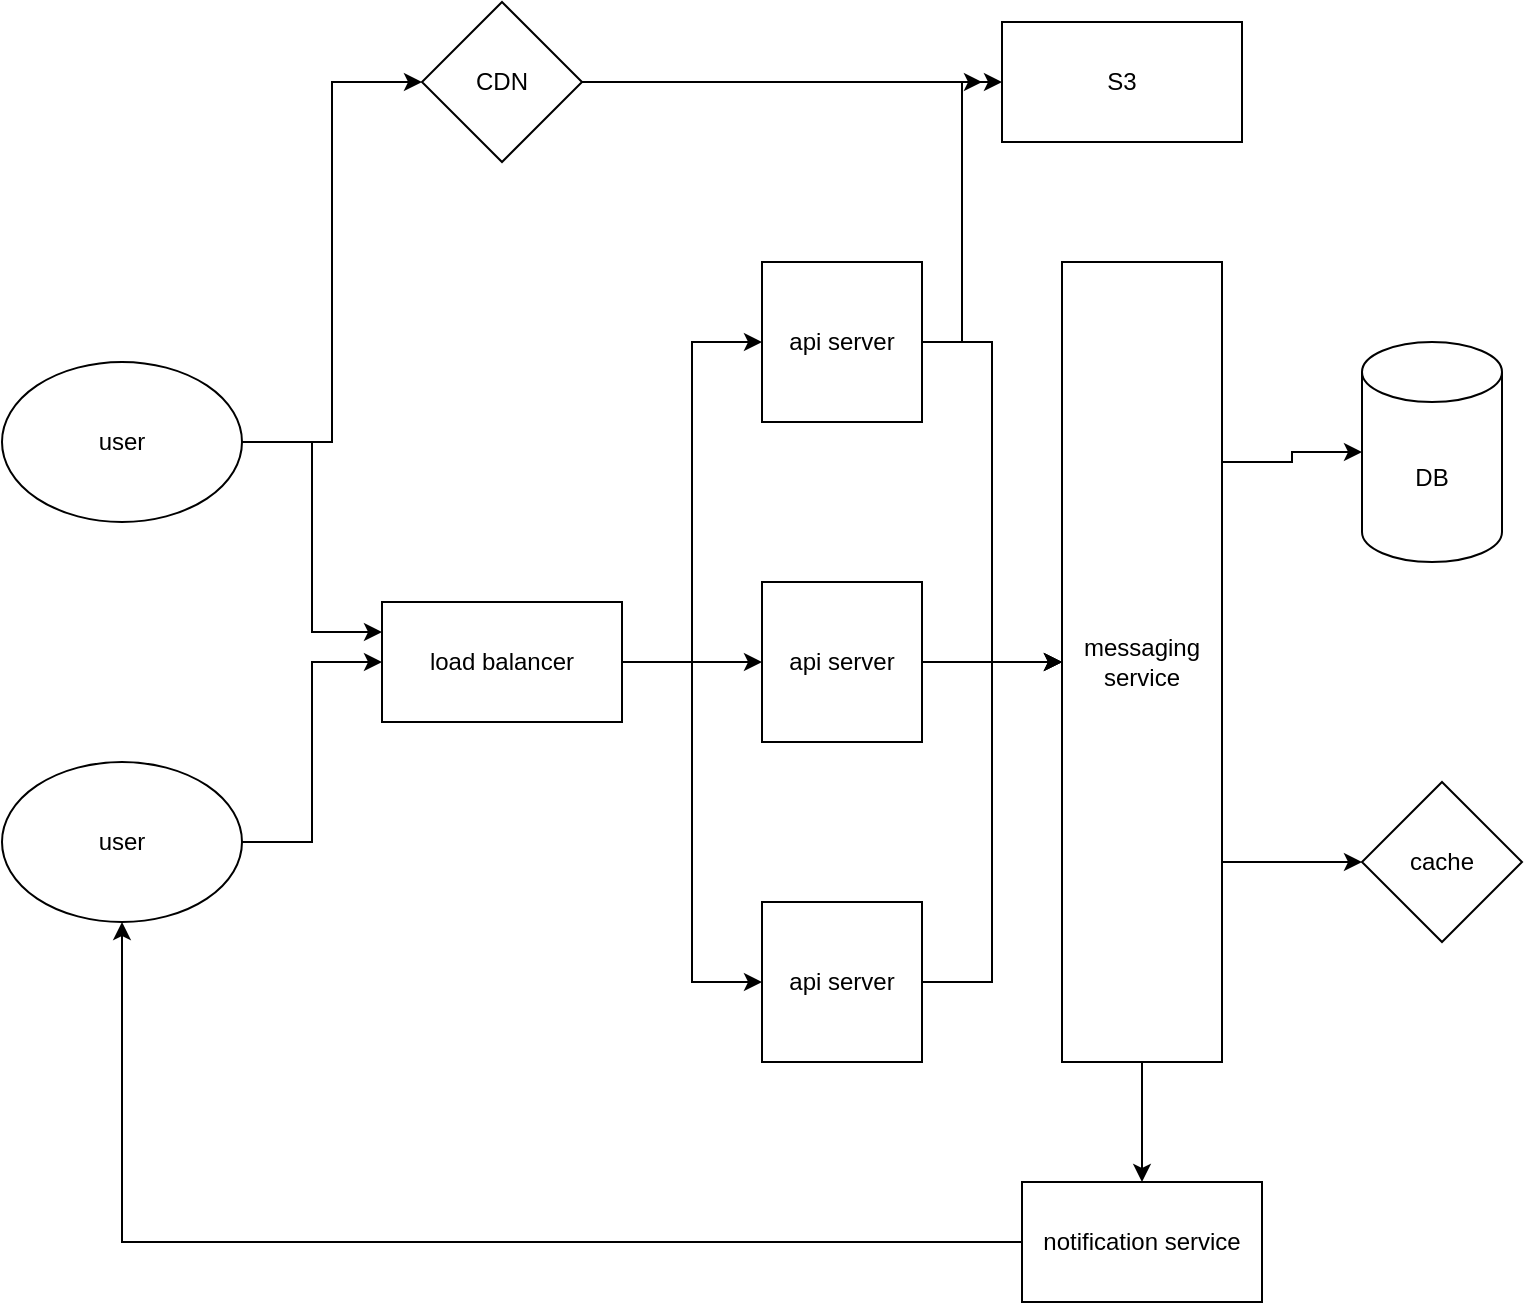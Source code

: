 <mxfile version="24.6.2" type="device">
  <diagram name="Page-1" id="k7vMvwcZrxebOX0wooAK">
    <mxGraphModel dx="1306" dy="826" grid="1" gridSize="10" guides="1" tooltips="1" connect="1" arrows="1" fold="1" page="1" pageScale="1" pageWidth="827" pageHeight="1169" math="0" shadow="0">
      <root>
        <mxCell id="0" />
        <mxCell id="1" parent="0" />
        <mxCell id="QId_3jVT4EkfqwvEsrNk-15" style="edgeStyle=orthogonalEdgeStyle;rounded=0;orthogonalLoop=1;jettySize=auto;html=1;exitX=1;exitY=0.5;exitDx=0;exitDy=0;entryX=0;entryY=0.25;entryDx=0;entryDy=0;" edge="1" parent="1" source="QId_3jVT4EkfqwvEsrNk-1" target="QId_3jVT4EkfqwvEsrNk-3">
          <mxGeometry relative="1" as="geometry" />
        </mxCell>
        <mxCell id="QId_3jVT4EkfqwvEsrNk-33" style="edgeStyle=orthogonalEdgeStyle;rounded=0;orthogonalLoop=1;jettySize=auto;html=1;entryX=0;entryY=0.5;entryDx=0;entryDy=0;" edge="1" parent="1" source="QId_3jVT4EkfqwvEsrNk-1" target="QId_3jVT4EkfqwvEsrNk-14">
          <mxGeometry relative="1" as="geometry" />
        </mxCell>
        <mxCell id="QId_3jVT4EkfqwvEsrNk-1" value="user" style="ellipse;whiteSpace=wrap;html=1;" vertex="1" parent="1">
          <mxGeometry x="20" y="210" width="120" height="80" as="geometry" />
        </mxCell>
        <mxCell id="QId_3jVT4EkfqwvEsrNk-18" style="edgeStyle=orthogonalEdgeStyle;rounded=0;orthogonalLoop=1;jettySize=auto;html=1;exitX=1;exitY=0.5;exitDx=0;exitDy=0;entryX=0;entryY=0.5;entryDx=0;entryDy=0;" edge="1" parent="1" source="QId_3jVT4EkfqwvEsrNk-2" target="QId_3jVT4EkfqwvEsrNk-3">
          <mxGeometry relative="1" as="geometry" />
        </mxCell>
        <mxCell id="QId_3jVT4EkfqwvEsrNk-2" value="user" style="ellipse;whiteSpace=wrap;html=1;" vertex="1" parent="1">
          <mxGeometry x="20" y="410" width="120" height="80" as="geometry" />
        </mxCell>
        <mxCell id="QId_3jVT4EkfqwvEsrNk-19" style="edgeStyle=orthogonalEdgeStyle;rounded=0;orthogonalLoop=1;jettySize=auto;html=1;entryX=0;entryY=0.5;entryDx=0;entryDy=0;" edge="1" parent="1" source="QId_3jVT4EkfqwvEsrNk-3" target="QId_3jVT4EkfqwvEsrNk-4">
          <mxGeometry relative="1" as="geometry" />
        </mxCell>
        <mxCell id="QId_3jVT4EkfqwvEsrNk-20" style="edgeStyle=orthogonalEdgeStyle;rounded=0;orthogonalLoop=1;jettySize=auto;html=1;entryX=0;entryY=0.5;entryDx=0;entryDy=0;" edge="1" parent="1" source="QId_3jVT4EkfqwvEsrNk-3" target="QId_3jVT4EkfqwvEsrNk-5">
          <mxGeometry relative="1" as="geometry" />
        </mxCell>
        <mxCell id="QId_3jVT4EkfqwvEsrNk-21" style="edgeStyle=orthogonalEdgeStyle;rounded=0;orthogonalLoop=1;jettySize=auto;html=1;entryX=0;entryY=0.5;entryDx=0;entryDy=0;" edge="1" parent="1" source="QId_3jVT4EkfqwvEsrNk-3" target="QId_3jVT4EkfqwvEsrNk-6">
          <mxGeometry relative="1" as="geometry" />
        </mxCell>
        <mxCell id="QId_3jVT4EkfqwvEsrNk-3" value="load balancer" style="rounded=0;whiteSpace=wrap;html=1;" vertex="1" parent="1">
          <mxGeometry x="210" y="330" width="120" height="60" as="geometry" />
        </mxCell>
        <mxCell id="QId_3jVT4EkfqwvEsrNk-22" style="edgeStyle=orthogonalEdgeStyle;rounded=0;orthogonalLoop=1;jettySize=auto;html=1;entryX=0;entryY=0.5;entryDx=0;entryDy=0;" edge="1" parent="1" source="QId_3jVT4EkfqwvEsrNk-4" target="QId_3jVT4EkfqwvEsrNk-8">
          <mxGeometry relative="1" as="geometry" />
        </mxCell>
        <mxCell id="QId_3jVT4EkfqwvEsrNk-29" style="edgeStyle=orthogonalEdgeStyle;rounded=0;orthogonalLoop=1;jettySize=auto;html=1;entryX=0;entryY=0.5;entryDx=0;entryDy=0;" edge="1" parent="1" source="QId_3jVT4EkfqwvEsrNk-4" target="QId_3jVT4EkfqwvEsrNk-12">
          <mxGeometry relative="1" as="geometry" />
        </mxCell>
        <mxCell id="QId_3jVT4EkfqwvEsrNk-4" value="api server" style="whiteSpace=wrap;html=1;aspect=fixed;" vertex="1" parent="1">
          <mxGeometry x="400" y="160" width="80" height="80" as="geometry" />
        </mxCell>
        <mxCell id="QId_3jVT4EkfqwvEsrNk-23" style="edgeStyle=orthogonalEdgeStyle;rounded=0;orthogonalLoop=1;jettySize=auto;html=1;" edge="1" parent="1" source="QId_3jVT4EkfqwvEsrNk-5">
          <mxGeometry relative="1" as="geometry">
            <mxPoint x="550" y="360" as="targetPoint" />
          </mxGeometry>
        </mxCell>
        <mxCell id="QId_3jVT4EkfqwvEsrNk-5" value="api server" style="whiteSpace=wrap;html=1;aspect=fixed;" vertex="1" parent="1">
          <mxGeometry x="400" y="320" width="80" height="80" as="geometry" />
        </mxCell>
        <mxCell id="QId_3jVT4EkfqwvEsrNk-25" style="edgeStyle=orthogonalEdgeStyle;rounded=0;orthogonalLoop=1;jettySize=auto;html=1;exitX=1;exitY=0.5;exitDx=0;exitDy=0;entryX=0;entryY=0.5;entryDx=0;entryDy=0;" edge="1" parent="1" source="QId_3jVT4EkfqwvEsrNk-6" target="QId_3jVT4EkfqwvEsrNk-8">
          <mxGeometry relative="1" as="geometry" />
        </mxCell>
        <mxCell id="QId_3jVT4EkfqwvEsrNk-6" value="api server" style="whiteSpace=wrap;html=1;aspect=fixed;" vertex="1" parent="1">
          <mxGeometry x="400" y="480" width="80" height="80" as="geometry" />
        </mxCell>
        <mxCell id="QId_3jVT4EkfqwvEsrNk-26" style="edgeStyle=orthogonalEdgeStyle;rounded=0;orthogonalLoop=1;jettySize=auto;html=1;entryX=0.5;entryY=0;entryDx=0;entryDy=0;" edge="1" parent="1" source="QId_3jVT4EkfqwvEsrNk-8" target="QId_3jVT4EkfqwvEsrNk-13">
          <mxGeometry relative="1" as="geometry" />
        </mxCell>
        <mxCell id="QId_3jVT4EkfqwvEsrNk-27" style="edgeStyle=orthogonalEdgeStyle;rounded=0;orthogonalLoop=1;jettySize=auto;html=1;exitX=1;exitY=0.75;exitDx=0;exitDy=0;entryX=0;entryY=0.5;entryDx=0;entryDy=0;" edge="1" parent="1" source="QId_3jVT4EkfqwvEsrNk-8" target="QId_3jVT4EkfqwvEsrNk-11">
          <mxGeometry relative="1" as="geometry" />
        </mxCell>
        <mxCell id="QId_3jVT4EkfqwvEsrNk-8" value="messaging service" style="rounded=0;whiteSpace=wrap;html=1;" vertex="1" parent="1">
          <mxGeometry x="550" y="160" width="80" height="400" as="geometry" />
        </mxCell>
        <mxCell id="QId_3jVT4EkfqwvEsrNk-9" value="DB" style="shape=cylinder3;whiteSpace=wrap;html=1;boundedLbl=1;backgroundOutline=1;size=15;" vertex="1" parent="1">
          <mxGeometry x="700" y="200" width="70" height="110" as="geometry" />
        </mxCell>
        <mxCell id="QId_3jVT4EkfqwvEsrNk-11" value="cache" style="rhombus;whiteSpace=wrap;html=1;" vertex="1" parent="1">
          <mxGeometry x="700" y="420" width="80" height="80" as="geometry" />
        </mxCell>
        <mxCell id="QId_3jVT4EkfqwvEsrNk-12" value="S3" style="rounded=0;whiteSpace=wrap;html=1;" vertex="1" parent="1">
          <mxGeometry x="520" y="40" width="120" height="60" as="geometry" />
        </mxCell>
        <mxCell id="QId_3jVT4EkfqwvEsrNk-32" style="edgeStyle=orthogonalEdgeStyle;rounded=0;orthogonalLoop=1;jettySize=auto;html=1;entryX=0.5;entryY=1;entryDx=0;entryDy=0;" edge="1" parent="1" source="QId_3jVT4EkfqwvEsrNk-13" target="QId_3jVT4EkfqwvEsrNk-2">
          <mxGeometry relative="1" as="geometry" />
        </mxCell>
        <mxCell id="QId_3jVT4EkfqwvEsrNk-13" value="notification service" style="rounded=0;whiteSpace=wrap;html=1;" vertex="1" parent="1">
          <mxGeometry x="530" y="620" width="120" height="60" as="geometry" />
        </mxCell>
        <mxCell id="QId_3jVT4EkfqwvEsrNk-30" style="edgeStyle=orthogonalEdgeStyle;rounded=0;orthogonalLoop=1;jettySize=auto;html=1;" edge="1" parent="1" source="QId_3jVT4EkfqwvEsrNk-14">
          <mxGeometry relative="1" as="geometry">
            <mxPoint x="510" y="70" as="targetPoint" />
          </mxGeometry>
        </mxCell>
        <mxCell id="QId_3jVT4EkfqwvEsrNk-14" value="CDN" style="rhombus;whiteSpace=wrap;html=1;" vertex="1" parent="1">
          <mxGeometry x="230" y="30" width="80" height="80" as="geometry" />
        </mxCell>
        <mxCell id="QId_3jVT4EkfqwvEsrNk-28" style="edgeStyle=orthogonalEdgeStyle;rounded=0;orthogonalLoop=1;jettySize=auto;html=1;exitX=1;exitY=0.25;exitDx=0;exitDy=0;entryX=0;entryY=0.5;entryDx=0;entryDy=0;entryPerimeter=0;" edge="1" parent="1" source="QId_3jVT4EkfqwvEsrNk-8" target="QId_3jVT4EkfqwvEsrNk-9">
          <mxGeometry relative="1" as="geometry" />
        </mxCell>
      </root>
    </mxGraphModel>
  </diagram>
</mxfile>
